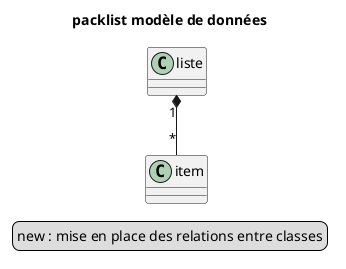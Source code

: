 @startuml
    Title packlist modèle de données

    class liste {
    }
    class item {
    }

    liste "1" *-- "*" item

    legend
        new : mise en place des relations entre classes
    endlegend
@enduml